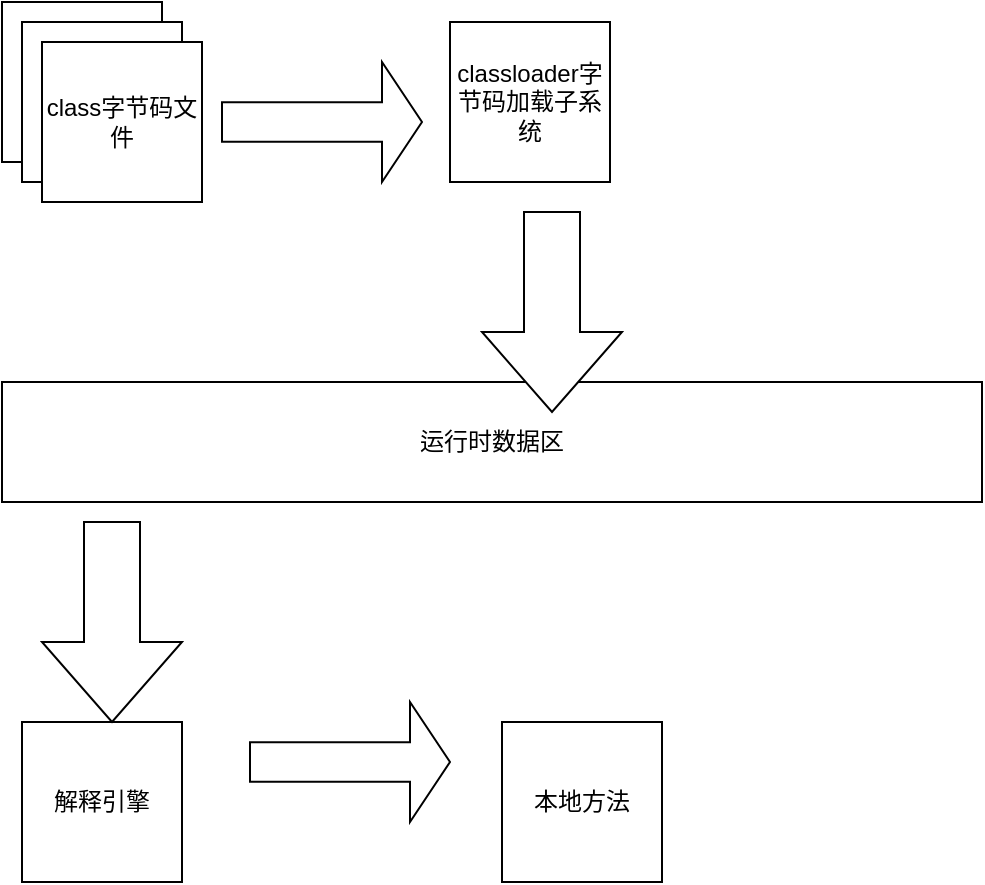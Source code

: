 <mxfile version="15.2.9" type="github">
  <diagram id="U5RC5jBJaI7CumPjnWcF" name="第 1 页">
    <mxGraphModel dx="782" dy="436" grid="1" gridSize="10" guides="1" tooltips="1" connect="1" arrows="1" fold="1" page="1" pageScale="1" pageWidth="827" pageHeight="1169" math="0" shadow="0">
      <root>
        <mxCell id="0" />
        <mxCell id="1" parent="0" />
        <mxCell id="OuWNoRdLK711ms7BwkTU-1" value="" style="whiteSpace=wrap;html=1;aspect=fixed;" vertex="1" parent="1">
          <mxGeometry x="110" y="380" width="80" height="80" as="geometry" />
        </mxCell>
        <mxCell id="OuWNoRdLK711ms7BwkTU-2" value="" style="whiteSpace=wrap;html=1;aspect=fixed;" vertex="1" parent="1">
          <mxGeometry x="120" y="390" width="80" height="80" as="geometry" />
        </mxCell>
        <mxCell id="OuWNoRdLK711ms7BwkTU-3" value="class字节码文件" style="whiteSpace=wrap;html=1;aspect=fixed;" vertex="1" parent="1">
          <mxGeometry x="130" y="400" width="80" height="80" as="geometry" />
        </mxCell>
        <mxCell id="OuWNoRdLK711ms7BwkTU-4" value="classloader字节码加载子系统" style="whiteSpace=wrap;html=1;aspect=fixed;" vertex="1" parent="1">
          <mxGeometry x="334" y="390" width="80" height="80" as="geometry" />
        </mxCell>
        <mxCell id="OuWNoRdLK711ms7BwkTU-5" value="运行时数据区" style="rounded=0;whiteSpace=wrap;html=1;" vertex="1" parent="1">
          <mxGeometry x="110" y="570" width="490" height="60" as="geometry" />
        </mxCell>
        <mxCell id="OuWNoRdLK711ms7BwkTU-6" value="解释引擎" style="whiteSpace=wrap;html=1;aspect=fixed;" vertex="1" parent="1">
          <mxGeometry x="120" y="740" width="80" height="80" as="geometry" />
        </mxCell>
        <mxCell id="OuWNoRdLK711ms7BwkTU-7" value="本地方法" style="whiteSpace=wrap;html=1;aspect=fixed;" vertex="1" parent="1">
          <mxGeometry x="360" y="740" width="80" height="80" as="geometry" />
        </mxCell>
        <mxCell id="OuWNoRdLK711ms7BwkTU-8" value="" style="html=1;shadow=0;dashed=0;align=center;verticalAlign=middle;shape=mxgraph.arrows2.arrow;dy=0.67;dx=20;notch=0;" vertex="1" parent="1">
          <mxGeometry x="220" y="410" width="100" height="60" as="geometry" />
        </mxCell>
        <mxCell id="OuWNoRdLK711ms7BwkTU-9" value="" style="html=1;shadow=0;dashed=0;align=center;verticalAlign=middle;shape=mxgraph.arrows2.arrow;dy=0.6;dx=40;direction=south;notch=0;" vertex="1" parent="1">
          <mxGeometry x="350" y="485" width="70" height="100" as="geometry" />
        </mxCell>
        <mxCell id="OuWNoRdLK711ms7BwkTU-10" value="" style="html=1;shadow=0;dashed=0;align=center;verticalAlign=middle;shape=mxgraph.arrows2.arrow;dy=0.6;dx=40;direction=south;notch=0;" vertex="1" parent="1">
          <mxGeometry x="130" y="640" width="70" height="100" as="geometry" />
        </mxCell>
        <mxCell id="OuWNoRdLK711ms7BwkTU-11" value="" style="html=1;shadow=0;dashed=0;align=center;verticalAlign=middle;shape=mxgraph.arrows2.arrow;dy=0.67;dx=20;notch=0;" vertex="1" parent="1">
          <mxGeometry x="234" y="730" width="100" height="60" as="geometry" />
        </mxCell>
      </root>
    </mxGraphModel>
  </diagram>
</mxfile>
